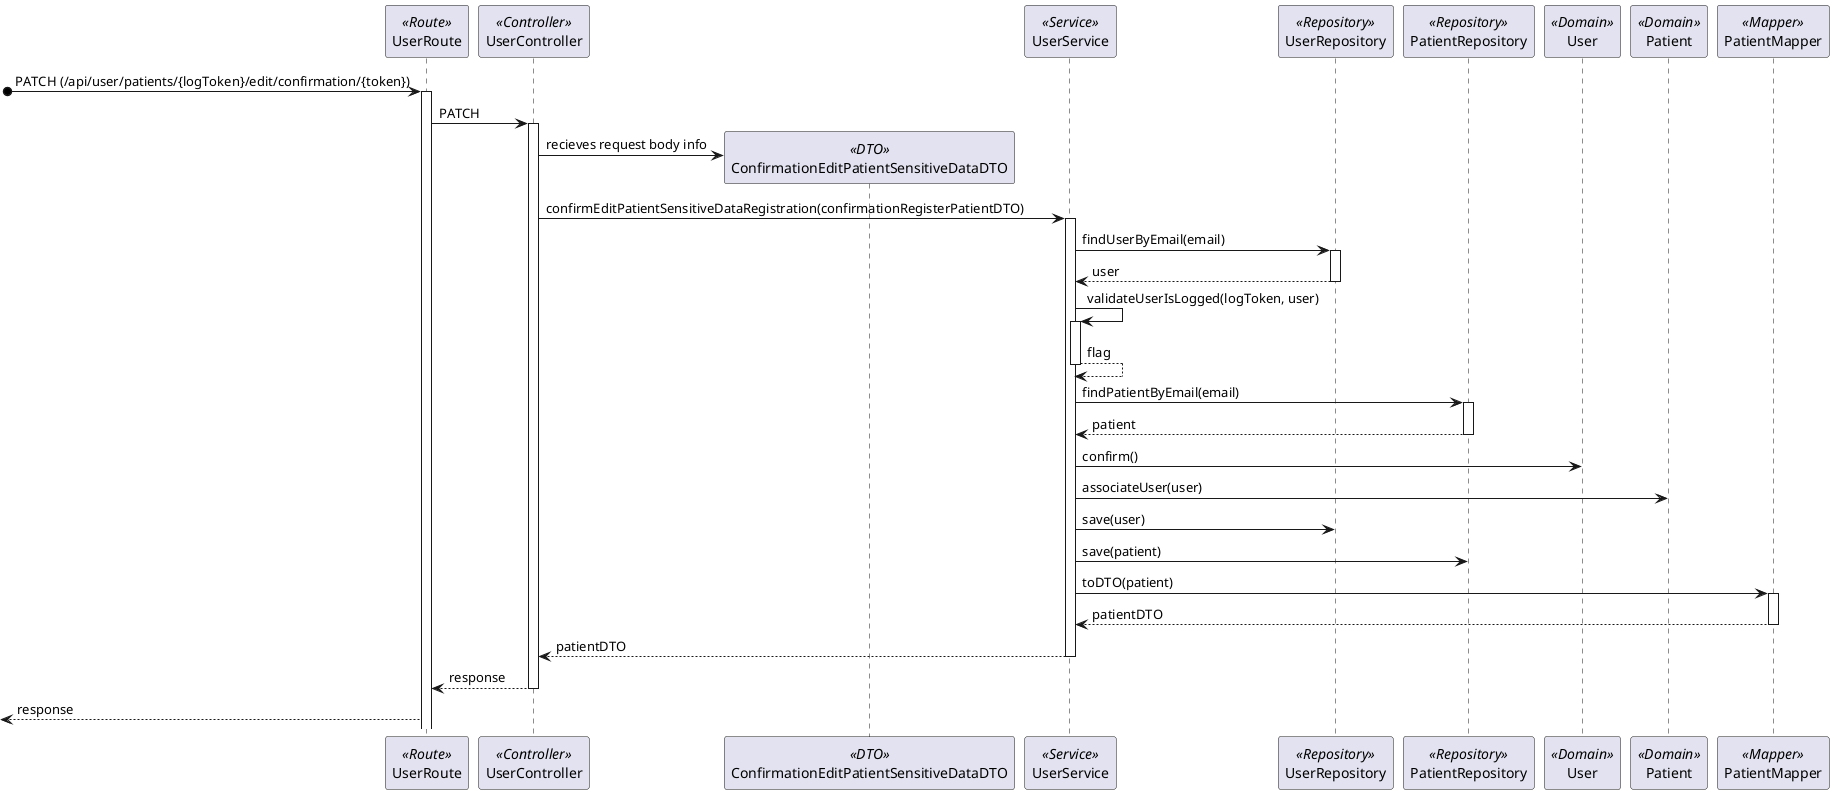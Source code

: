 ```plantuml
@startuml Process_View_Posterior_Confirmation
participant UserRoute as Route <<Route>>
participant UserController as Controller <<Controller>>
participant ConfirmationEditPatientSensitiveDataDTO as ConfirmationDTO <<DTO>>
participant UserService as Service <<Service>>
participant UserRepository as Repository <<Repository>>
participant PatientRepository as PatientRepository <<Repository>> 
participant User as Domain <<Domain>>
participant Patient as Patient <<Domain>>
participant PatientMapper as Mapper <<Mapper>>
[o-> Route : PATCH (/api/user/patients/{logToken}/edit/confirmation/{token})
activate Route
Route -> Controller : PATCH
activate Controller
Controller -> ConfirmationDTO** : recieves request body info
Controller -> Service : confirmEditPatientSensitiveDataRegistration(confirmationRegisterPatientDTO)
activate Service
Service -> Repository : findUserByEmail(email)
activate Repository
return user
Service -> Service : validateUserIsLogged(logToken, user)
activate Service
return flag
Service -> PatientRepository : findPatientByEmail(email)
activate PatientRepository
return patient
Service -> Domain : confirm()
Service -> Patient : associateUser(user)
Service -> Repository : save(user)
Service -> PatientRepository : save(patient)
Service -> Mapper : toDTO(patient)
activate Mapper
return patientDTO
Service --> Controller : patientDTO
deactivate Service
Controller --> Route : response
deactivate Controller
<-- Route : response
@enduml
```